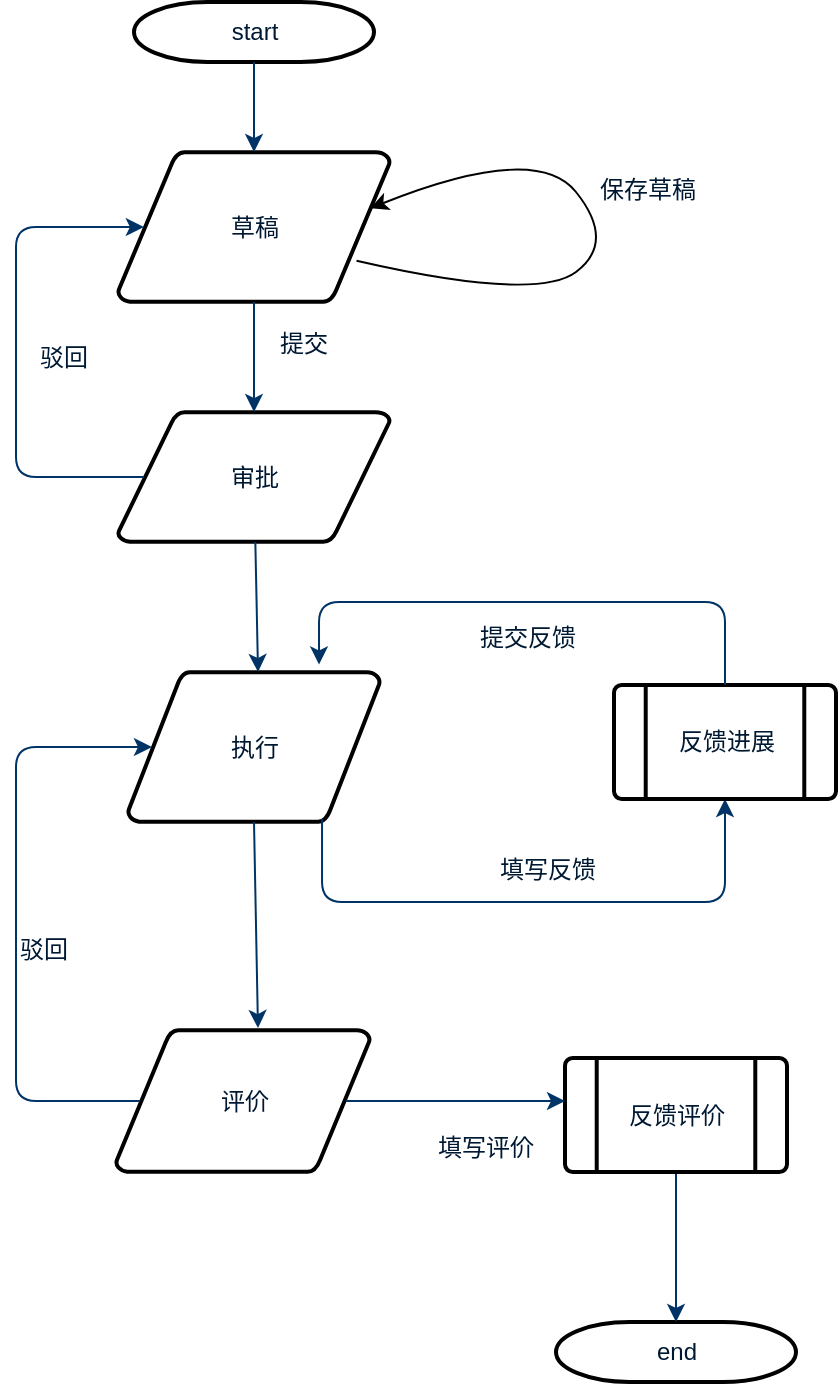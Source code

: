 <mxfile version="10.3.6" type="github"><diagram id="6a731a19-8d31-9384-78a2-239565b7b9f0" name="Page-1"><mxGraphModel dx="1064" dy="773" grid="1" gridSize="10" guides="1" tooltips="1" connect="1" arrows="1" fold="1" page="1" pageScale="1" pageWidth="583" pageHeight="827" background="#ffffff" math="0" shadow="0"><root><mxCell id="0"/><mxCell id="1" parent="0"/><mxCell id="2" value="start" style="shape=mxgraph.flowchart.terminator;fillColor=#FFFFFF;strokeColor=#000000;strokeWidth=2;gradientColor=none;gradientDirection=north;fontColor=#001933;fontStyle=0;html=1;" parent="1" vertex="1"><mxGeometry x="153" y="75" width="120" height="30" as="geometry"/></mxCell><mxCell id="3" value="草稿" style="shape=mxgraph.flowchart.data;fillColor=#FFFFFF;strokeColor=#000000;strokeWidth=2;gradientColor=none;gradientDirection=north;fontColor=#001933;fontStyle=0;html=1;" parent="1" vertex="1"><mxGeometry x="145" y="150" width="136" height="75" as="geometry"/></mxCell><mxCell id="4" value="执行" style="shape=mxgraph.flowchart.data;fillColor=#FFFFFF;strokeColor=#000000;strokeWidth=2;gradientColor=none;gradientDirection=north;fontColor=#001933;fontStyle=0;html=1;" parent="1" vertex="1"><mxGeometry x="150" y="410" width="126" height="75" as="geometry"/></mxCell><mxCell id="5" value="审批" style="shape=mxgraph.flowchart.data;fillColor=#FFFFFF;strokeColor=#000000;strokeWidth=2;gradientColor=none;gradientDirection=north;fontColor=#001933;fontStyle=0;html=1;" parent="1" vertex="1"><mxGeometry x="145" y="280" width="136" height="65" as="geometry"/></mxCell><mxCell id="7" style="fontColor=#001933;fontStyle=1;strokeColor=#003366;strokeWidth=1;html=1;" parent="1" source="2" target="3" edge="1"><mxGeometry relative="1" as="geometry"/></mxCell><mxCell id="8" style="fontColor=#001933;fontStyle=1;strokeColor=#003366;strokeWidth=1;html=1;" parent="1" source="3" target="5" edge="1"><mxGeometry relative="1" as="geometry"/></mxCell><mxCell id="9" style="fontColor=#001933;fontStyle=1;strokeColor=#003366;strokeWidth=1;html=1;entryX=0.516;entryY=0;entryDx=0;entryDy=0;entryPerimeter=0;" parent="1" source="5" target="4" edge="1"><mxGeometry relative="1" as="geometry"><mxPoint x="210" y="405" as="targetPoint"/></mxGeometry></mxCell><mxCell id="16" value="" style="edgeStyle=elbowEdgeStyle;elbow=horizontal;exitX=0.77;exitY=0.98;exitPerimeter=0;fontColor=#001933;fontStyle=1;strokeColor=#003366;strokeWidth=1;html=1;exitDx=0;exitDy=0;entryX=0.5;entryY=1;entryDx=0;entryDy=0;entryPerimeter=0;" parent="1" source="4" target="18" edge="1"><mxGeometry x="-96" y="15" width="100" height="100" as="geometry"><mxPoint x="-96" y="115" as="sourcePoint"/><mxPoint x="384" y="565" as="targetPoint"/><Array as="points"><mxPoint x="354" y="525"/></Array></mxGeometry></mxCell><mxCell id="18" value="反馈进展" style="shape=mxgraph.flowchart.predefined_process;fillColor=#FFFFFF;strokeColor=#000000;strokeWidth=2;gradientColor=none;gradientDirection=north;fontColor=#001933;fontStyle=0;html=1;" parent="1" vertex="1"><mxGeometry x="393" y="416.5" width="111" height="57" as="geometry"/></mxCell><mxCell id="40" value="end" style="shape=mxgraph.flowchart.terminator;fillColor=#FFFFFF;strokeColor=#000000;strokeWidth=2;gradientColor=none;gradientDirection=north;fontColor=#001933;fontStyle=0;html=1;" parent="1" vertex="1"><mxGeometry x="364" y="735" width="120" height="30" as="geometry"/></mxCell><mxCell id="43" value="" style="edgeStyle=elbowEdgeStyle;elbow=vertical;exitX=0.5;exitY=1;exitPerimeter=0;entryX=0.5;entryY=0;entryPerimeter=0;fontColor=#001933;fontStyle=1;strokeColor=#003366;strokeWidth=1;html=1;exitDx=0;exitDy=0;" parent="1" source="gwWwaGqX2XUfdVjz5ZNK-67" target="40" edge="1"><mxGeometry x="-97" y="-1084" width="100" height="100" as="geometry"><mxPoint x="223" y="726" as="sourcePoint"/><mxPoint x="3" y="-1084" as="targetPoint"/></mxGeometry></mxCell><mxCell id="gwWwaGqX2XUfdVjz5ZNK-55" value="提交" style="text;fontColor=#001933;fontStyle=0;html=1;strokeColor=none;gradientColor=none;fillColor=none;strokeWidth=2;" vertex="1" parent="1"><mxGeometry x="224" y="232" width="40" height="26" as="geometry"/></mxCell><mxCell id="gwWwaGqX2XUfdVjz5ZNK-57" value="" style="curved=1;endArrow=classic;html=1;exitX=0.877;exitY=0.725;exitDx=0;exitDy=0;exitPerimeter=0;entryX=0.928;entryY=0.375;entryDx=0;entryDy=0;entryPerimeter=0;" edge="1" parent="1" source="3" target="3"><mxGeometry width="50" height="50" relative="1" as="geometry"><mxPoint x="84" y="210" as="sourcePoint"/><mxPoint x="304" y="165" as="targetPoint"/><Array as="points"><mxPoint x="354" y="225"/><mxPoint x="394" y="195"/><mxPoint x="354" y="145"/></Array></mxGeometry></mxCell><mxCell id="gwWwaGqX2XUfdVjz5ZNK-58" value="保存草稿" style="text;fontColor=#001933;fontStyle=0;html=1;strokeColor=none;gradientColor=none;fillColor=none;strokeWidth=2;" vertex="1" parent="1"><mxGeometry x="384" y="155" width="40" height="26" as="geometry"/></mxCell><mxCell id="gwWwaGqX2XUfdVjz5ZNK-59" value="" style="edgeStyle=elbowEdgeStyle;elbow=horizontal;exitX=0.5;exitY=0;exitPerimeter=0;fontColor=#001933;fontStyle=1;strokeColor=#003366;strokeWidth=1;html=1;exitDx=0;exitDy=0;entryX=0.758;entryY=-0.05;entryDx=0;entryDy=0;entryPerimeter=0;" edge="1" parent="1" source="18" target="4"><mxGeometry x="-86" y="25" width="100" height="100" as="geometry"><mxPoint x="277" y="493" as="sourcePoint"/><mxPoint x="364" y="375" as="targetPoint"/><Array as="points"><mxPoint x="449" y="375"/></Array></mxGeometry></mxCell><mxCell id="gwWwaGqX2XUfdVjz5ZNK-60" value="提交反馈" style="text;fontColor=#001933;fontStyle=0;html=1;strokeColor=none;gradientColor=none;fillColor=none;strokeWidth=2;" vertex="1" parent="1"><mxGeometry x="324" y="379" width="40" height="26" as="geometry"/></mxCell><mxCell id="gwWwaGqX2XUfdVjz5ZNK-61" value="填写反馈" style="text;fontColor=#001933;fontStyle=0;html=1;strokeColor=none;gradientColor=none;fillColor=none;strokeWidth=2;" vertex="1" parent="1"><mxGeometry x="334" y="495" width="40" height="26" as="geometry"/></mxCell><mxCell id="gwWwaGqX2XUfdVjz5ZNK-64" value="评价" style="shape=mxgraph.flowchart.data;fillColor=#FFFFFF;strokeColor=#000000;strokeWidth=2;gradientColor=none;gradientDirection=north;fontColor=#001933;fontStyle=0;html=1;" vertex="1" parent="1"><mxGeometry x="144" y="589" width="127" height="71" as="geometry"/></mxCell><mxCell id="gwWwaGqX2XUfdVjz5ZNK-65" style="entryX=0.559;entryY=-0.014;entryPerimeter=0;fontColor=#001933;fontStyle=1;strokeColor=#003366;strokeWidth=1;html=1;exitX=0.5;exitY=1;exitDx=0;exitDy=0;exitPerimeter=0;entryDx=0;entryDy=0;" edge="1" parent="1" source="4" target="gwWwaGqX2XUfdVjz5ZNK-64"><mxGeometry relative="1" as="geometry"><mxPoint x="223" y="531" as="sourcePoint"/><mxPoint x="223" y="591" as="targetPoint"/></mxGeometry></mxCell><mxCell id="gwWwaGqX2XUfdVjz5ZNK-67" value="反馈评价" style="shape=mxgraph.flowchart.predefined_process;fillColor=#FFFFFF;strokeColor=#000000;strokeWidth=2;gradientColor=none;gradientDirection=north;fontColor=#001933;fontStyle=0;html=1;" vertex="1" parent="1"><mxGeometry x="368.5" y="603" width="111" height="57" as="geometry"/></mxCell><mxCell id="gwWwaGqX2XUfdVjz5ZNK-68" value="" style="edgeStyle=elbowEdgeStyle;elbow=horizontal;exitX=0.095;exitY=0.5;exitPerimeter=0;fontColor=#001933;fontStyle=1;strokeColor=#003366;strokeWidth=1;html=1;exitDx=0;exitDy=0;entryX=0.095;entryY=0.5;entryDx=0;entryDy=0;entryPerimeter=0;" edge="1" source="gwWwaGqX2XUfdVjz5ZNK-64" target="4" parent="1"><mxGeometry x="-87" y="211" width="100" height="100" as="geometry"><mxPoint x="276" y="679" as="sourcePoint"/><mxPoint x="363" y="561" as="targetPoint"/><Array as="points"><mxPoint x="94" y="545"/></Array></mxGeometry></mxCell><mxCell id="gwWwaGqX2XUfdVjz5ZNK-69" value="驳回" style="text;fontColor=#001933;fontStyle=0;html=1;strokeColor=none;gradientColor=none;fillColor=none;strokeWidth=2;" vertex="1" parent="1"><mxGeometry x="94" y="535" width="40" height="26" as="geometry"/></mxCell><mxCell id="gwWwaGqX2XUfdVjz5ZNK-70" value="填写评价" style="text;fontColor=#001933;fontStyle=0;html=1;strokeColor=none;gradientColor=none;fillColor=none;strokeWidth=2;" vertex="1" parent="1"><mxGeometry x="302.5" y="634" width="40" height="26" as="geometry"/></mxCell><mxCell id="gwWwaGqX2XUfdVjz5ZNK-72" value="" style="edgeStyle=elbowEdgeStyle;elbow=vertical;exitX=0.905;exitY=0.5;exitPerimeter=0;fontColor=#001933;fontStyle=1;strokeColor=#003366;strokeWidth=1;html=1;exitDx=0;exitDy=0;" edge="1" parent="1" source="gwWwaGqX2XUfdVjz5ZNK-64" target="gwWwaGqX2XUfdVjz5ZNK-67"><mxGeometry x="-87" y="-1074" width="100" height="100" as="geometry"><mxPoint x="233" y="736" as="sourcePoint"/><mxPoint x="233" y="836" as="targetPoint"/></mxGeometry></mxCell><mxCell id="gwWwaGqX2XUfdVjz5ZNK-73" value="" style="edgeStyle=elbowEdgeStyle;elbow=horizontal;exitX=0.095;exitY=0.5;exitPerimeter=0;fontColor=#001933;fontStyle=1;strokeColor=#003366;strokeWidth=1;html=1;exitDx=0;exitDy=0;entryX=0.095;entryY=0.5;entryDx=0;entryDy=0;entryPerimeter=0;" edge="1" parent="1" source="5" target="3"><mxGeometry x="-110" y="-82" width="100" height="100" as="geometry"><mxPoint x="136" y="338" as="sourcePoint"/><mxPoint x="154" y="185" as="targetPoint"/><Array as="points"><mxPoint x="94" y="245"/></Array></mxGeometry></mxCell><mxCell id="gwWwaGqX2XUfdVjz5ZNK-74" value="驳回" style="text;fontColor=#001933;fontStyle=0;html=1;strokeColor=none;gradientColor=none;fillColor=none;strokeWidth=2;" vertex="1" parent="1"><mxGeometry x="103.5" y="239" width="40" height="26" as="geometry"/></mxCell></root></mxGraphModel></diagram></mxfile>